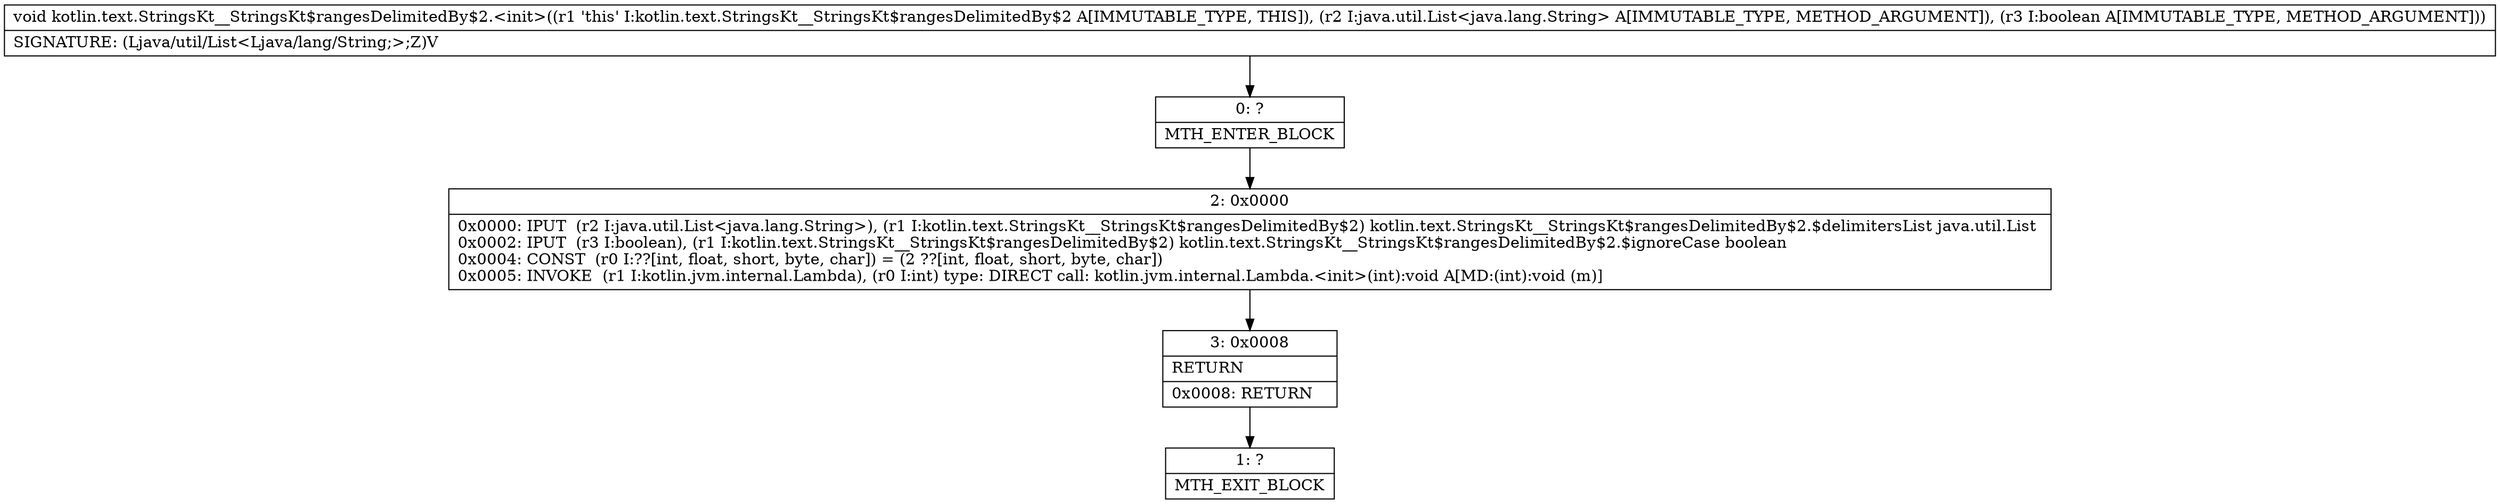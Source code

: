 digraph "CFG forkotlin.text.StringsKt__StringsKt$rangesDelimitedBy$2.\<init\>(Ljava\/util\/List;Z)V" {
Node_0 [shape=record,label="{0\:\ ?|MTH_ENTER_BLOCK\l}"];
Node_2 [shape=record,label="{2\:\ 0x0000|0x0000: IPUT  (r2 I:java.util.List\<java.lang.String\>), (r1 I:kotlin.text.StringsKt__StringsKt$rangesDelimitedBy$2) kotlin.text.StringsKt__StringsKt$rangesDelimitedBy$2.$delimitersList java.util.List \l0x0002: IPUT  (r3 I:boolean), (r1 I:kotlin.text.StringsKt__StringsKt$rangesDelimitedBy$2) kotlin.text.StringsKt__StringsKt$rangesDelimitedBy$2.$ignoreCase boolean \l0x0004: CONST  (r0 I:??[int, float, short, byte, char]) = (2 ??[int, float, short, byte, char]) \l0x0005: INVOKE  (r1 I:kotlin.jvm.internal.Lambda), (r0 I:int) type: DIRECT call: kotlin.jvm.internal.Lambda.\<init\>(int):void A[MD:(int):void (m)]\l}"];
Node_3 [shape=record,label="{3\:\ 0x0008|RETURN\l|0x0008: RETURN   \l}"];
Node_1 [shape=record,label="{1\:\ ?|MTH_EXIT_BLOCK\l}"];
MethodNode[shape=record,label="{void kotlin.text.StringsKt__StringsKt$rangesDelimitedBy$2.\<init\>((r1 'this' I:kotlin.text.StringsKt__StringsKt$rangesDelimitedBy$2 A[IMMUTABLE_TYPE, THIS]), (r2 I:java.util.List\<java.lang.String\> A[IMMUTABLE_TYPE, METHOD_ARGUMENT]), (r3 I:boolean A[IMMUTABLE_TYPE, METHOD_ARGUMENT]))  | SIGNATURE: (Ljava\/util\/List\<Ljava\/lang\/String;\>;Z)V\l}"];
MethodNode -> Node_0;Node_0 -> Node_2;
Node_2 -> Node_3;
Node_3 -> Node_1;
}

